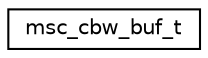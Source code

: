 digraph "Graphical Class Hierarchy"
{
 // LATEX_PDF_SIZE
  edge [fontname="Helvetica",fontsize="10",labelfontname="Helvetica",labelfontsize="10"];
  node [fontname="Helvetica",fontsize="10",shape=record];
  rankdir="LR";
  Node0 [label="msc_cbw_buf_t",height=0.2,width=0.4,color="black", fillcolor="white", style="filled",URL="$structmsc__cbw__buf__t.html",tooltip="Command Block Wrapper packet structure."];
}
